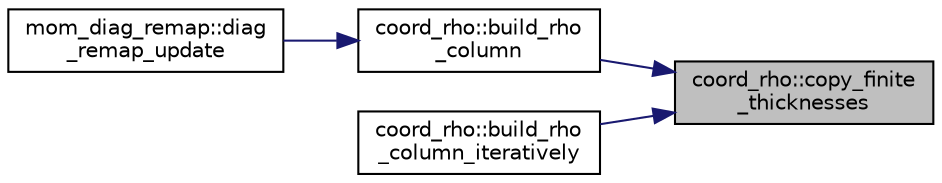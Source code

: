 digraph "coord_rho::copy_finite_thicknesses"
{
 // INTERACTIVE_SVG=YES
 // LATEX_PDF_SIZE
  edge [fontname="Helvetica",fontsize="10",labelfontname="Helvetica",labelfontsize="10"];
  node [fontname="Helvetica",fontsize="10",shape=record];
  rankdir="RL";
  Node1 [label="coord_rho::copy_finite\l_thicknesses",height=0.2,width=0.4,color="black", fillcolor="grey75", style="filled", fontcolor="black",tooltip="Copy column thicknesses with vanished layers removed."];
  Node1 -> Node2 [dir="back",color="midnightblue",fontsize="10",style="solid",fontname="Helvetica"];
  Node2 [label="coord_rho::build_rho\l_column",height=0.2,width=0.4,color="black", fillcolor="white", style="filled",URL="$namespacecoord__rho.html#ac3f19bfa0e6b622cdf045c348ec4d183",tooltip="Build a rho coordinate column."];
  Node2 -> Node3 [dir="back",color="midnightblue",fontsize="10",style="solid",fontname="Helvetica"];
  Node3 [label="mom_diag_remap::diag\l_remap_update",height=0.2,width=0.4,color="black", fillcolor="white", style="filled",URL="$namespacemom__diag__remap.html#a1951a63528283e209401e317872f650b",tooltip="Build/update target vertical grids for diagnostic remapping."];
  Node1 -> Node4 [dir="back",color="midnightblue",fontsize="10",style="solid",fontname="Helvetica"];
  Node4 [label="coord_rho::build_rho\l_column_iteratively",height=0.2,width=0.4,color="black", fillcolor="white", style="filled",URL="$namespacecoord__rho.html#aa5b249b62eabf07cdc7f02649f029cae",tooltip="Iteratively build a rho coordinate column."];
}
